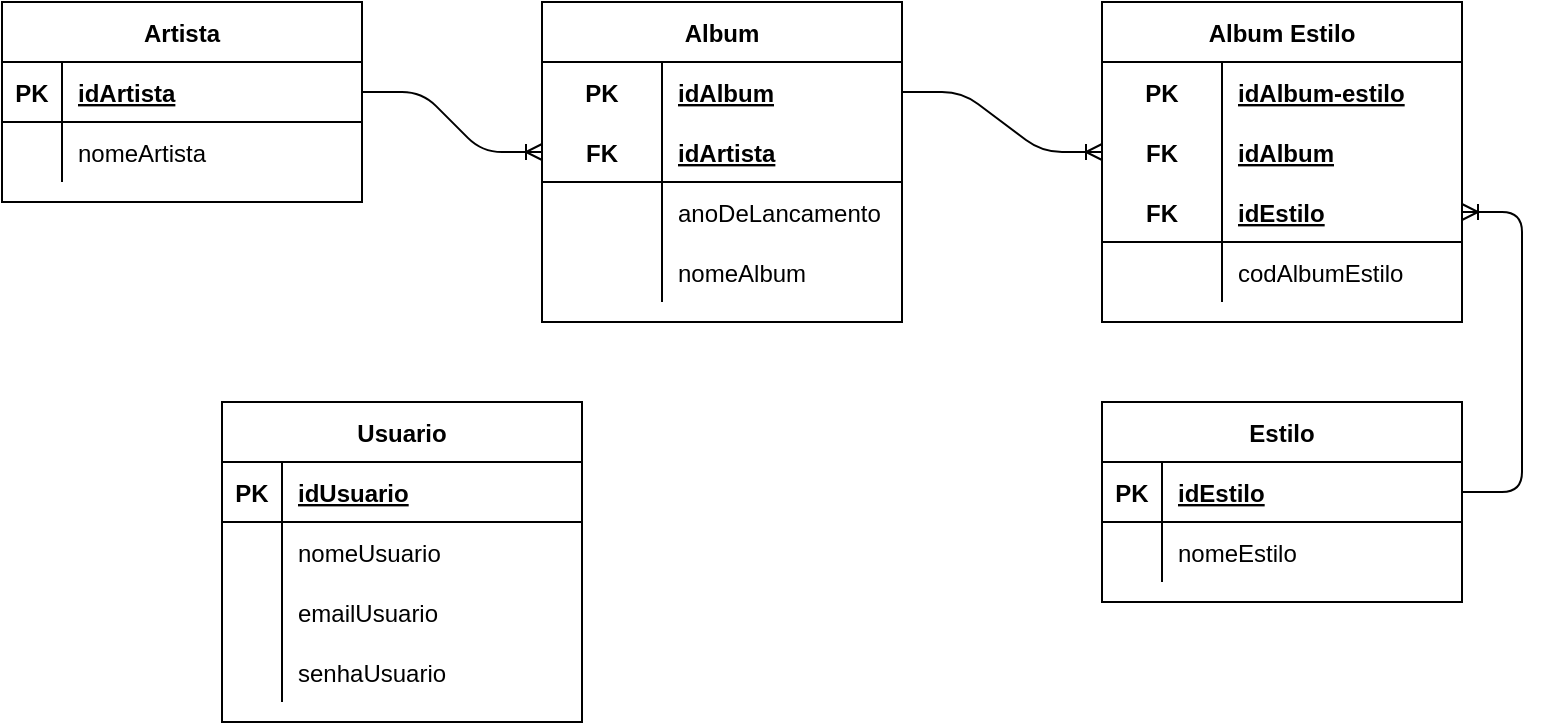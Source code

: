 <mxfile version="15.0.3" type="device"><diagram id="3ZWGaJKsi3SLVbtJo5TR" name="Lógico"><mxGraphModel dx="868" dy="520" grid="1" gridSize="10" guides="1" tooltips="1" connect="1" arrows="1" fold="1" page="1" pageScale="1" pageWidth="827" pageHeight="1169" math="0" shadow="0"><root><mxCell id="0"/><mxCell id="1" parent="0"/><mxCell id="yqtdua0FYwpYZbouvrO8-1" value="Artista" style="shape=table;startSize=30;container=1;collapsible=1;childLayout=tableLayout;fixedRows=1;rowLines=0;fontStyle=1;align=center;resizeLast=1;" parent="1" vertex="1"><mxGeometry x="10" y="520" width="180" height="100" as="geometry"/></mxCell><mxCell id="yqtdua0FYwpYZbouvrO8-2" value="" style="shape=partialRectangle;collapsible=0;dropTarget=0;pointerEvents=0;fillColor=none;top=0;left=0;bottom=1;right=0;points=[[0,0.5],[1,0.5]];portConstraint=eastwest;" parent="yqtdua0FYwpYZbouvrO8-1" vertex="1"><mxGeometry y="30" width="180" height="30" as="geometry"/></mxCell><mxCell id="yqtdua0FYwpYZbouvrO8-3" value="PK" style="shape=partialRectangle;connectable=0;fillColor=none;top=0;left=0;bottom=0;right=0;fontStyle=1;overflow=hidden;" parent="yqtdua0FYwpYZbouvrO8-2" vertex="1"><mxGeometry width="30" height="30" as="geometry"/></mxCell><mxCell id="yqtdua0FYwpYZbouvrO8-4" value="idArtista" style="shape=partialRectangle;connectable=0;fillColor=none;top=0;left=0;bottom=0;right=0;align=left;spacingLeft=6;fontStyle=5;overflow=hidden;" parent="yqtdua0FYwpYZbouvrO8-2" vertex="1"><mxGeometry x="30" width="150" height="30" as="geometry"/></mxCell><mxCell id="yqtdua0FYwpYZbouvrO8-5" value="" style="shape=partialRectangle;collapsible=0;dropTarget=0;pointerEvents=0;fillColor=none;top=0;left=0;bottom=0;right=0;points=[[0,0.5],[1,0.5]];portConstraint=eastwest;" parent="yqtdua0FYwpYZbouvrO8-1" vertex="1"><mxGeometry y="60" width="180" height="30" as="geometry"/></mxCell><mxCell id="yqtdua0FYwpYZbouvrO8-6" value="" style="shape=partialRectangle;connectable=0;fillColor=none;top=0;left=0;bottom=0;right=0;editable=1;overflow=hidden;" parent="yqtdua0FYwpYZbouvrO8-5" vertex="1"><mxGeometry width="30" height="30" as="geometry"/></mxCell><mxCell id="yqtdua0FYwpYZbouvrO8-7" value="nomeArtista" style="shape=partialRectangle;connectable=0;fillColor=none;top=0;left=0;bottom=0;right=0;align=left;spacingLeft=6;overflow=hidden;" parent="yqtdua0FYwpYZbouvrO8-5" vertex="1"><mxGeometry x="30" width="150" height="30" as="geometry"/></mxCell><mxCell id="yqtdua0FYwpYZbouvrO8-24" value="Album" style="shape=table;startSize=30;container=1;collapsible=1;childLayout=tableLayout;fixedRows=1;rowLines=0;fontStyle=1;align=center;resizeLast=1;" parent="1" vertex="1"><mxGeometry x="280" y="520" width="180" height="160" as="geometry"/></mxCell><mxCell id="yqtdua0FYwpYZbouvrO8-25" value="" style="shape=partialRectangle;collapsible=0;dropTarget=0;pointerEvents=0;fillColor=none;top=0;left=0;bottom=0;right=0;points=[[0,0.5],[1,0.5]];portConstraint=eastwest;" parent="yqtdua0FYwpYZbouvrO8-24" vertex="1"><mxGeometry y="30" width="180" height="30" as="geometry"/></mxCell><mxCell id="yqtdua0FYwpYZbouvrO8-26" value="PK" style="shape=partialRectangle;connectable=0;fillColor=none;top=0;left=0;bottom=0;right=0;fontStyle=1;overflow=hidden;" parent="yqtdua0FYwpYZbouvrO8-25" vertex="1"><mxGeometry width="60" height="30" as="geometry"/></mxCell><mxCell id="yqtdua0FYwpYZbouvrO8-27" value="idAlbum" style="shape=partialRectangle;connectable=0;fillColor=none;top=0;left=0;bottom=0;right=0;align=left;spacingLeft=6;fontStyle=5;overflow=hidden;" parent="yqtdua0FYwpYZbouvrO8-25" vertex="1"><mxGeometry x="60" width="120" height="30" as="geometry"/></mxCell><mxCell id="yqtdua0FYwpYZbouvrO8-28" value="" style="shape=partialRectangle;collapsible=0;dropTarget=0;pointerEvents=0;fillColor=none;top=0;left=0;bottom=1;right=0;points=[[0,0.5],[1,0.5]];portConstraint=eastwest;" parent="yqtdua0FYwpYZbouvrO8-24" vertex="1"><mxGeometry y="60" width="180" height="30" as="geometry"/></mxCell><mxCell id="yqtdua0FYwpYZbouvrO8-29" value="FK" style="shape=partialRectangle;connectable=0;fillColor=none;top=0;left=0;bottom=0;right=0;fontStyle=1;overflow=hidden;" parent="yqtdua0FYwpYZbouvrO8-28" vertex="1"><mxGeometry width="60" height="30" as="geometry"/></mxCell><mxCell id="yqtdua0FYwpYZbouvrO8-30" value="idArtista" style="shape=partialRectangle;connectable=0;fillColor=none;top=0;left=0;bottom=0;right=0;align=left;spacingLeft=6;fontStyle=5;overflow=hidden;" parent="yqtdua0FYwpYZbouvrO8-28" vertex="1"><mxGeometry x="60" width="120" height="30" as="geometry"/></mxCell><mxCell id="OxfeiaEBp0Z8PWDrLjEd-1" style="shape=partialRectangle;collapsible=0;dropTarget=0;pointerEvents=0;fillColor=none;top=0;left=0;bottom=0;right=0;points=[[0,0.5],[1,0.5]];portConstraint=eastwest;" vertex="1" parent="yqtdua0FYwpYZbouvrO8-24"><mxGeometry y="90" width="180" height="30" as="geometry"/></mxCell><mxCell id="OxfeiaEBp0Z8PWDrLjEd-2" style="shape=partialRectangle;connectable=0;fillColor=none;top=0;left=0;bottom=0;right=0;editable=1;overflow=hidden;" vertex="1" parent="OxfeiaEBp0Z8PWDrLjEd-1"><mxGeometry width="60" height="30" as="geometry"/></mxCell><mxCell id="OxfeiaEBp0Z8PWDrLjEd-3" value="anoDeLancamento" style="shape=partialRectangle;connectable=0;fillColor=none;top=0;left=0;bottom=0;right=0;align=left;spacingLeft=6;overflow=hidden;" vertex="1" parent="OxfeiaEBp0Z8PWDrLjEd-1"><mxGeometry x="60" width="120" height="30" as="geometry"/></mxCell><mxCell id="yqtdua0FYwpYZbouvrO8-31" value="" style="shape=partialRectangle;collapsible=0;dropTarget=0;pointerEvents=0;fillColor=none;top=0;left=0;bottom=0;right=0;points=[[0,0.5],[1,0.5]];portConstraint=eastwest;" parent="yqtdua0FYwpYZbouvrO8-24" vertex="1"><mxGeometry y="120" width="180" height="30" as="geometry"/></mxCell><mxCell id="yqtdua0FYwpYZbouvrO8-32" value="" style="shape=partialRectangle;connectable=0;fillColor=none;top=0;left=0;bottom=0;right=0;editable=1;overflow=hidden;" parent="yqtdua0FYwpYZbouvrO8-31" vertex="1"><mxGeometry width="60" height="30" as="geometry"/></mxCell><mxCell id="yqtdua0FYwpYZbouvrO8-33" value="nomeAlbum" style="shape=partialRectangle;connectable=0;fillColor=none;top=0;left=0;bottom=0;right=0;align=left;spacingLeft=6;overflow=hidden;" parent="yqtdua0FYwpYZbouvrO8-31" vertex="1"><mxGeometry x="60" width="120" height="30" as="geometry"/></mxCell><mxCell id="yqtdua0FYwpYZbouvrO8-37" value="Album Estilo" style="shape=table;startSize=30;container=1;collapsible=1;childLayout=tableLayout;fixedRows=1;rowLines=0;fontStyle=1;align=center;resizeLast=1;" parent="1" vertex="1"><mxGeometry x="560" y="520" width="180" height="160" as="geometry"/></mxCell><mxCell id="yqtdua0FYwpYZbouvrO8-47" style="shape=partialRectangle;collapsible=0;dropTarget=0;pointerEvents=0;fillColor=none;top=0;left=0;bottom=0;right=0;points=[[0,0.5],[1,0.5]];portConstraint=eastwest;" parent="yqtdua0FYwpYZbouvrO8-37" vertex="1"><mxGeometry y="30" width="180" height="30" as="geometry"/></mxCell><mxCell id="yqtdua0FYwpYZbouvrO8-48" value="PK" style="shape=partialRectangle;connectable=0;fillColor=none;top=0;left=0;bottom=0;right=0;fontStyle=1;overflow=hidden;" parent="yqtdua0FYwpYZbouvrO8-47" vertex="1"><mxGeometry width="60" height="30" as="geometry"/></mxCell><mxCell id="yqtdua0FYwpYZbouvrO8-49" value="idAlbum-estilo" style="shape=partialRectangle;connectable=0;fillColor=none;top=0;left=0;bottom=0;right=0;align=left;spacingLeft=6;fontStyle=5;overflow=hidden;" parent="yqtdua0FYwpYZbouvrO8-47" vertex="1"><mxGeometry x="60" width="120" height="30" as="geometry"/></mxCell><mxCell id="yqtdua0FYwpYZbouvrO8-38" value="" style="shape=partialRectangle;collapsible=0;dropTarget=0;pointerEvents=0;fillColor=none;top=0;left=0;bottom=0;right=0;points=[[0,0.5],[1,0.5]];portConstraint=eastwest;" parent="yqtdua0FYwpYZbouvrO8-37" vertex="1"><mxGeometry y="60" width="180" height="30" as="geometry"/></mxCell><mxCell id="yqtdua0FYwpYZbouvrO8-39" value="FK" style="shape=partialRectangle;connectable=0;fillColor=none;top=0;left=0;bottom=0;right=0;fontStyle=1;overflow=hidden;" parent="yqtdua0FYwpYZbouvrO8-38" vertex="1"><mxGeometry width="60" height="30" as="geometry"/></mxCell><mxCell id="yqtdua0FYwpYZbouvrO8-40" value="idAlbum" style="shape=partialRectangle;connectable=0;fillColor=none;top=0;left=0;bottom=0;right=0;align=left;spacingLeft=6;fontStyle=5;overflow=hidden;" parent="yqtdua0FYwpYZbouvrO8-38" vertex="1"><mxGeometry x="60" width="120" height="30" as="geometry"/></mxCell><mxCell id="yqtdua0FYwpYZbouvrO8-41" value="" style="shape=partialRectangle;collapsible=0;dropTarget=0;pointerEvents=0;fillColor=none;top=0;left=0;bottom=1;right=0;points=[[0,0.5],[1,0.5]];portConstraint=eastwest;" parent="yqtdua0FYwpYZbouvrO8-37" vertex="1"><mxGeometry y="90" width="180" height="30" as="geometry"/></mxCell><mxCell id="yqtdua0FYwpYZbouvrO8-42" value="FK" style="shape=partialRectangle;connectable=0;fillColor=none;top=0;left=0;bottom=0;right=0;fontStyle=1;overflow=hidden;" parent="yqtdua0FYwpYZbouvrO8-41" vertex="1"><mxGeometry width="60" height="30" as="geometry"/></mxCell><mxCell id="yqtdua0FYwpYZbouvrO8-43" value="idEstilo" style="shape=partialRectangle;connectable=0;fillColor=none;top=0;left=0;bottom=0;right=0;align=left;spacingLeft=6;fontStyle=5;overflow=hidden;" parent="yqtdua0FYwpYZbouvrO8-41" vertex="1"><mxGeometry x="60" width="120" height="30" as="geometry"/></mxCell><mxCell id="yqtdua0FYwpYZbouvrO8-44" value="" style="shape=partialRectangle;collapsible=0;dropTarget=0;pointerEvents=0;fillColor=none;top=0;left=0;bottom=0;right=0;points=[[0,0.5],[1,0.5]];portConstraint=eastwest;" parent="yqtdua0FYwpYZbouvrO8-37" vertex="1"><mxGeometry y="120" width="180" height="30" as="geometry"/></mxCell><mxCell id="yqtdua0FYwpYZbouvrO8-45" value="" style="shape=partialRectangle;connectable=0;fillColor=none;top=0;left=0;bottom=0;right=0;editable=1;overflow=hidden;" parent="yqtdua0FYwpYZbouvrO8-44" vertex="1"><mxGeometry width="60" height="30" as="geometry"/></mxCell><mxCell id="yqtdua0FYwpYZbouvrO8-46" value="codAlbumEstilo" style="shape=partialRectangle;connectable=0;fillColor=none;top=0;left=0;bottom=0;right=0;align=left;spacingLeft=6;overflow=hidden;" parent="yqtdua0FYwpYZbouvrO8-44" vertex="1"><mxGeometry x="60" width="120" height="30" as="geometry"/></mxCell><mxCell id="yqtdua0FYwpYZbouvrO8-50" value="Estilo" style="shape=table;startSize=30;container=1;collapsible=1;childLayout=tableLayout;fixedRows=1;rowLines=0;fontStyle=1;align=center;resizeLast=1;" parent="1" vertex="1"><mxGeometry x="560" y="720" width="180" height="100" as="geometry"/></mxCell><mxCell id="yqtdua0FYwpYZbouvrO8-51" value="" style="shape=partialRectangle;collapsible=0;dropTarget=0;pointerEvents=0;fillColor=none;top=0;left=0;bottom=1;right=0;points=[[0,0.5],[1,0.5]];portConstraint=eastwest;" parent="yqtdua0FYwpYZbouvrO8-50" vertex="1"><mxGeometry y="30" width="180" height="30" as="geometry"/></mxCell><mxCell id="yqtdua0FYwpYZbouvrO8-52" value="PK" style="shape=partialRectangle;connectable=0;fillColor=none;top=0;left=0;bottom=0;right=0;fontStyle=1;overflow=hidden;" parent="yqtdua0FYwpYZbouvrO8-51" vertex="1"><mxGeometry width="30" height="30" as="geometry"/></mxCell><mxCell id="yqtdua0FYwpYZbouvrO8-53" value="idEstilo" style="shape=partialRectangle;connectable=0;fillColor=none;top=0;left=0;bottom=0;right=0;align=left;spacingLeft=6;fontStyle=5;overflow=hidden;" parent="yqtdua0FYwpYZbouvrO8-51" vertex="1"><mxGeometry x="30" width="150" height="30" as="geometry"/></mxCell><mxCell id="yqtdua0FYwpYZbouvrO8-54" value="" style="shape=partialRectangle;collapsible=0;dropTarget=0;pointerEvents=0;fillColor=none;top=0;left=0;bottom=0;right=0;points=[[0,0.5],[1,0.5]];portConstraint=eastwest;" parent="yqtdua0FYwpYZbouvrO8-50" vertex="1"><mxGeometry y="60" width="180" height="30" as="geometry"/></mxCell><mxCell id="yqtdua0FYwpYZbouvrO8-55" value="" style="shape=partialRectangle;connectable=0;fillColor=none;top=0;left=0;bottom=0;right=0;editable=1;overflow=hidden;" parent="yqtdua0FYwpYZbouvrO8-54" vertex="1"><mxGeometry width="30" height="30" as="geometry"/></mxCell><mxCell id="yqtdua0FYwpYZbouvrO8-56" value="nomeEstilo" style="shape=partialRectangle;connectable=0;fillColor=none;top=0;left=0;bottom=0;right=0;align=left;spacingLeft=6;overflow=hidden;" parent="yqtdua0FYwpYZbouvrO8-54" vertex="1"><mxGeometry x="30" width="150" height="30" as="geometry"/></mxCell><mxCell id="yqtdua0FYwpYZbouvrO8-64" value="Usuario" style="shape=table;startSize=30;container=1;collapsible=1;childLayout=tableLayout;fixedRows=1;rowLines=0;fontStyle=1;align=center;resizeLast=1;" parent="1" vertex="1"><mxGeometry x="120" y="720" width="180" height="160" as="geometry"/></mxCell><mxCell id="yqtdua0FYwpYZbouvrO8-65" value="" style="shape=partialRectangle;collapsible=0;dropTarget=0;pointerEvents=0;fillColor=none;top=0;left=0;bottom=1;right=0;points=[[0,0.5],[1,0.5]];portConstraint=eastwest;" parent="yqtdua0FYwpYZbouvrO8-64" vertex="1"><mxGeometry y="30" width="180" height="30" as="geometry"/></mxCell><mxCell id="yqtdua0FYwpYZbouvrO8-66" value="PK" style="shape=partialRectangle;connectable=0;fillColor=none;top=0;left=0;bottom=0;right=0;fontStyle=1;overflow=hidden;" parent="yqtdua0FYwpYZbouvrO8-65" vertex="1"><mxGeometry width="30" height="30" as="geometry"/></mxCell><mxCell id="yqtdua0FYwpYZbouvrO8-67" value="idUsuario" style="shape=partialRectangle;connectable=0;fillColor=none;top=0;left=0;bottom=0;right=0;align=left;spacingLeft=6;fontStyle=5;overflow=hidden;" parent="yqtdua0FYwpYZbouvrO8-65" vertex="1"><mxGeometry x="30" width="150" height="30" as="geometry"/></mxCell><mxCell id="yqtdua0FYwpYZbouvrO8-71" style="shape=partialRectangle;collapsible=0;dropTarget=0;pointerEvents=0;fillColor=none;top=0;left=0;bottom=0;right=0;points=[[0,0.5],[1,0.5]];portConstraint=eastwest;" parent="yqtdua0FYwpYZbouvrO8-64" vertex="1"><mxGeometry y="60" width="180" height="30" as="geometry"/></mxCell><mxCell id="yqtdua0FYwpYZbouvrO8-72" style="shape=partialRectangle;connectable=0;fillColor=none;top=0;left=0;bottom=0;right=0;editable=1;overflow=hidden;" parent="yqtdua0FYwpYZbouvrO8-71" vertex="1"><mxGeometry width="30" height="30" as="geometry"/></mxCell><mxCell id="yqtdua0FYwpYZbouvrO8-73" value="nomeUsuario" style="shape=partialRectangle;connectable=0;fillColor=none;top=0;left=0;bottom=0;right=0;align=left;spacingLeft=6;overflow=hidden;" parent="yqtdua0FYwpYZbouvrO8-71" vertex="1"><mxGeometry x="30" width="150" height="30" as="geometry"/></mxCell><mxCell id="yqtdua0FYwpYZbouvrO8-74" style="shape=partialRectangle;collapsible=0;dropTarget=0;pointerEvents=0;fillColor=none;top=0;left=0;bottom=0;right=0;points=[[0,0.5],[1,0.5]];portConstraint=eastwest;" parent="yqtdua0FYwpYZbouvrO8-64" vertex="1"><mxGeometry y="90" width="180" height="30" as="geometry"/></mxCell><mxCell id="yqtdua0FYwpYZbouvrO8-75" style="shape=partialRectangle;connectable=0;fillColor=none;top=0;left=0;bottom=0;right=0;editable=1;overflow=hidden;" parent="yqtdua0FYwpYZbouvrO8-74" vertex="1"><mxGeometry width="30" height="30" as="geometry"/></mxCell><mxCell id="yqtdua0FYwpYZbouvrO8-76" value="emailUsuario" style="shape=partialRectangle;connectable=0;fillColor=none;top=0;left=0;bottom=0;right=0;align=left;spacingLeft=6;overflow=hidden;" parent="yqtdua0FYwpYZbouvrO8-74" vertex="1"><mxGeometry x="30" width="150" height="30" as="geometry"/></mxCell><mxCell id="yqtdua0FYwpYZbouvrO8-68" value="" style="shape=partialRectangle;collapsible=0;dropTarget=0;pointerEvents=0;fillColor=none;top=0;left=0;bottom=0;right=0;points=[[0,0.5],[1,0.5]];portConstraint=eastwest;" parent="yqtdua0FYwpYZbouvrO8-64" vertex="1"><mxGeometry y="120" width="180" height="30" as="geometry"/></mxCell><mxCell id="yqtdua0FYwpYZbouvrO8-69" value="" style="shape=partialRectangle;connectable=0;fillColor=none;top=0;left=0;bottom=0;right=0;editable=1;overflow=hidden;" parent="yqtdua0FYwpYZbouvrO8-68" vertex="1"><mxGeometry width="30" height="30" as="geometry"/></mxCell><mxCell id="yqtdua0FYwpYZbouvrO8-70" value="senhaUsuario" style="shape=partialRectangle;connectable=0;fillColor=none;top=0;left=0;bottom=0;right=0;align=left;spacingLeft=6;overflow=hidden;" parent="yqtdua0FYwpYZbouvrO8-68" vertex="1"><mxGeometry x="30" width="150" height="30" as="geometry"/></mxCell><mxCell id="yqtdua0FYwpYZbouvrO8-78" value="" style="edgeStyle=entityRelationEdgeStyle;fontSize=12;html=1;endArrow=ERoneToMany;exitX=1;exitY=0.5;exitDx=0;exitDy=0;entryX=0;entryY=0.5;entryDx=0;entryDy=0;" parent="1" source="yqtdua0FYwpYZbouvrO8-2" target="yqtdua0FYwpYZbouvrO8-28" edge="1"><mxGeometry width="100" height="100" relative="1" as="geometry"><mxPoint x="360" y="720" as="sourcePoint"/><mxPoint x="460" y="620" as="targetPoint"/></mxGeometry></mxCell><mxCell id="yqtdua0FYwpYZbouvrO8-79" value="" style="edgeStyle=entityRelationEdgeStyle;fontSize=12;html=1;endArrow=ERoneToMany;entryX=0;entryY=0.5;entryDx=0;entryDy=0;exitX=1;exitY=0.5;exitDx=0;exitDy=0;" parent="1" source="yqtdua0FYwpYZbouvrO8-25" target="yqtdua0FYwpYZbouvrO8-38" edge="1"><mxGeometry width="100" height="100" relative="1" as="geometry"><mxPoint x="360" y="720" as="sourcePoint"/><mxPoint x="490" y="680" as="targetPoint"/></mxGeometry></mxCell><mxCell id="yqtdua0FYwpYZbouvrO8-80" value="" style="edgeStyle=entityRelationEdgeStyle;fontSize=12;html=1;endArrow=ERoneToMany;entryX=1;entryY=0.5;entryDx=0;entryDy=0;exitX=1;exitY=0.5;exitDx=0;exitDy=0;" parent="1" source="yqtdua0FYwpYZbouvrO8-51" target="yqtdua0FYwpYZbouvrO8-41" edge="1"><mxGeometry width="100" height="100" relative="1" as="geometry"><mxPoint x="360" y="720" as="sourcePoint"/><mxPoint x="460" y="620" as="targetPoint"/></mxGeometry></mxCell></root></mxGraphModel></diagram></mxfile>